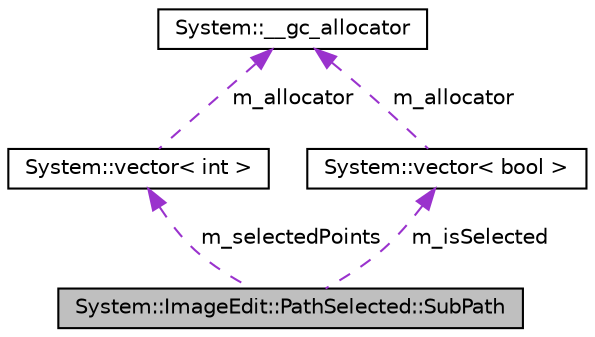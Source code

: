digraph G
{
  edge [fontname="Helvetica",fontsize="10",labelfontname="Helvetica",labelfontsize="10"];
  node [fontname="Helvetica",fontsize="10",shape=record];
  Node1 [label="System::ImageEdit::PathSelected::SubPath",height=0.2,width=0.4,color="black", fillcolor="grey75", style="filled" fontcolor="black"];
  Node2 -> Node1 [dir="back",color="darkorchid3",fontsize="10",style="dashed",label=" m_selectedPoints" ,fontname="Helvetica"];
  Node2 [label="System::vector\< int \>",height=0.2,width=0.4,color="black", fillcolor="white", style="filled",URL="$class_system_1_1vector.html"];
  Node3 -> Node2 [dir="back",color="darkorchid3",fontsize="10",style="dashed",label=" m_allocator" ,fontname="Helvetica"];
  Node3 [label="System::__gc_allocator",height=0.2,width=0.4,color="black", fillcolor="white", style="filled",URL="$class_system_1_1____gc__allocator.html"];
  Node4 -> Node1 [dir="back",color="darkorchid3",fontsize="10",style="dashed",label=" m_isSelected" ,fontname="Helvetica"];
  Node4 [label="System::vector\< bool \>",height=0.2,width=0.4,color="black", fillcolor="white", style="filled",URL="$class_system_1_1vector.html"];
  Node3 -> Node4 [dir="back",color="darkorchid3",fontsize="10",style="dashed",label=" m_allocator" ,fontname="Helvetica"];
}
